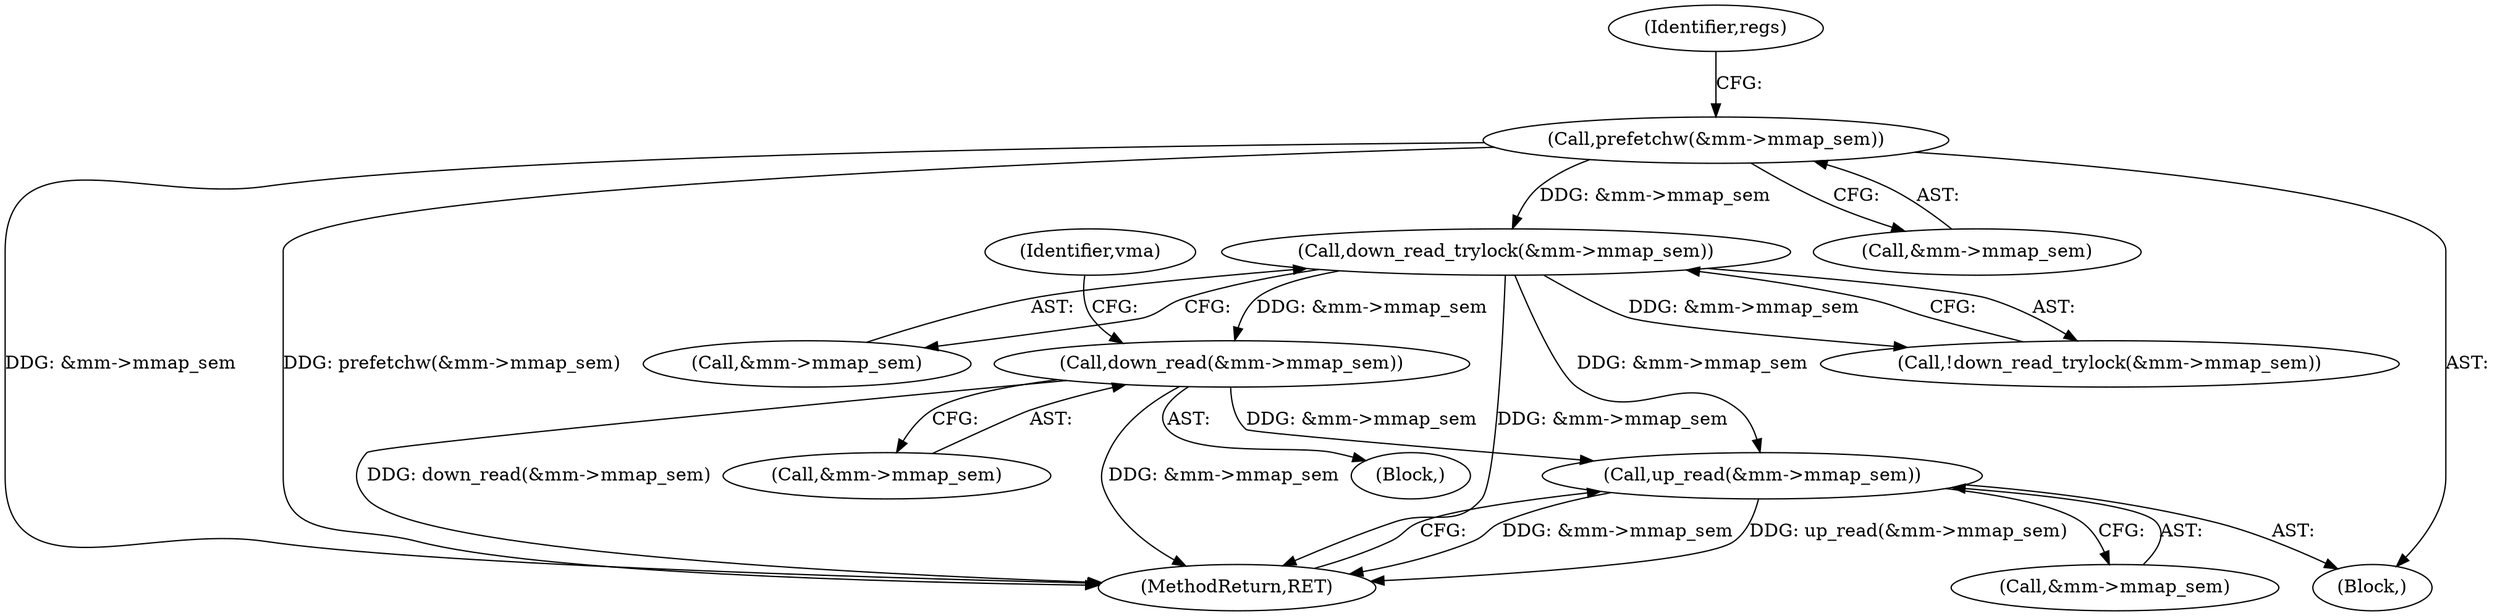 digraph "0_linux_a8b0ca17b80e92faab46ee7179ba9e99ccb61233_52@API" {
"1000286" [label="(Call,down_read(&mm->mmap_sem))"];
"1000261" [label="(Call,down_read_trylock(&mm->mmap_sem))"];
"1000158" [label="(Call,prefetchw(&mm->mmap_sem))"];
"1000444" [label="(Call,up_read(&mm->mmap_sem))"];
"1000166" [label="(Identifier,regs)"];
"1000287" [label="(Call,&mm->mmap_sem)"];
"1000260" [label="(Call,!down_read_trylock(&mm->mmap_sem))"];
"1000266" [label="(Block,)"];
"1000445" [label="(Call,&mm->mmap_sem)"];
"1000444" [label="(Call,up_read(&mm->mmap_sem))"];
"1000286" [label="(Call,down_read(&mm->mmap_sem))"];
"1000158" [label="(Call,prefetchw(&mm->mmap_sem))"];
"1000261" [label="(Call,down_read_trylock(&mm->mmap_sem))"];
"1000262" [label="(Call,&mm->mmap_sem)"];
"1000159" [label="(Call,&mm->mmap_sem)"];
"1000449" [label="(MethodReturn,RET)"];
"1000119" [label="(Block,)"];
"1000295" [label="(Identifier,vma)"];
"1000286" -> "1000266"  [label="AST: "];
"1000286" -> "1000287"  [label="CFG: "];
"1000287" -> "1000286"  [label="AST: "];
"1000295" -> "1000286"  [label="CFG: "];
"1000286" -> "1000449"  [label="DDG: down_read(&mm->mmap_sem)"];
"1000286" -> "1000449"  [label="DDG: &mm->mmap_sem"];
"1000261" -> "1000286"  [label="DDG: &mm->mmap_sem"];
"1000286" -> "1000444"  [label="DDG: &mm->mmap_sem"];
"1000261" -> "1000260"  [label="AST: "];
"1000261" -> "1000262"  [label="CFG: "];
"1000262" -> "1000261"  [label="AST: "];
"1000260" -> "1000261"  [label="CFG: "];
"1000261" -> "1000449"  [label="DDG: &mm->mmap_sem"];
"1000261" -> "1000260"  [label="DDG: &mm->mmap_sem"];
"1000158" -> "1000261"  [label="DDG: &mm->mmap_sem"];
"1000261" -> "1000444"  [label="DDG: &mm->mmap_sem"];
"1000158" -> "1000119"  [label="AST: "];
"1000158" -> "1000159"  [label="CFG: "];
"1000159" -> "1000158"  [label="AST: "];
"1000166" -> "1000158"  [label="CFG: "];
"1000158" -> "1000449"  [label="DDG: &mm->mmap_sem"];
"1000158" -> "1000449"  [label="DDG: prefetchw(&mm->mmap_sem)"];
"1000444" -> "1000119"  [label="AST: "];
"1000444" -> "1000445"  [label="CFG: "];
"1000445" -> "1000444"  [label="AST: "];
"1000449" -> "1000444"  [label="CFG: "];
"1000444" -> "1000449"  [label="DDG: &mm->mmap_sem"];
"1000444" -> "1000449"  [label="DDG: up_read(&mm->mmap_sem)"];
}
